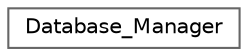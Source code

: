 digraph "Graphical Class Hierarchy"
{
 // LATEX_PDF_SIZE
  bgcolor="transparent";
  edge [fontname=Helvetica,fontsize=10,labelfontname=Helvetica,labelfontsize=10];
  node [fontname=Helvetica,fontsize=10,shape=box,height=0.2,width=0.4];
  rankdir="LR";
  Node0 [id="Node000000",label="Database_Manager",height=0.2,width=0.4,color="grey40", fillcolor="white", style="filled",URL="$classDatabase__Manager.html",tooltip="Deklaracja klasy, która zajmuje się wszelkimi operacjami na bazie danych."];
}

